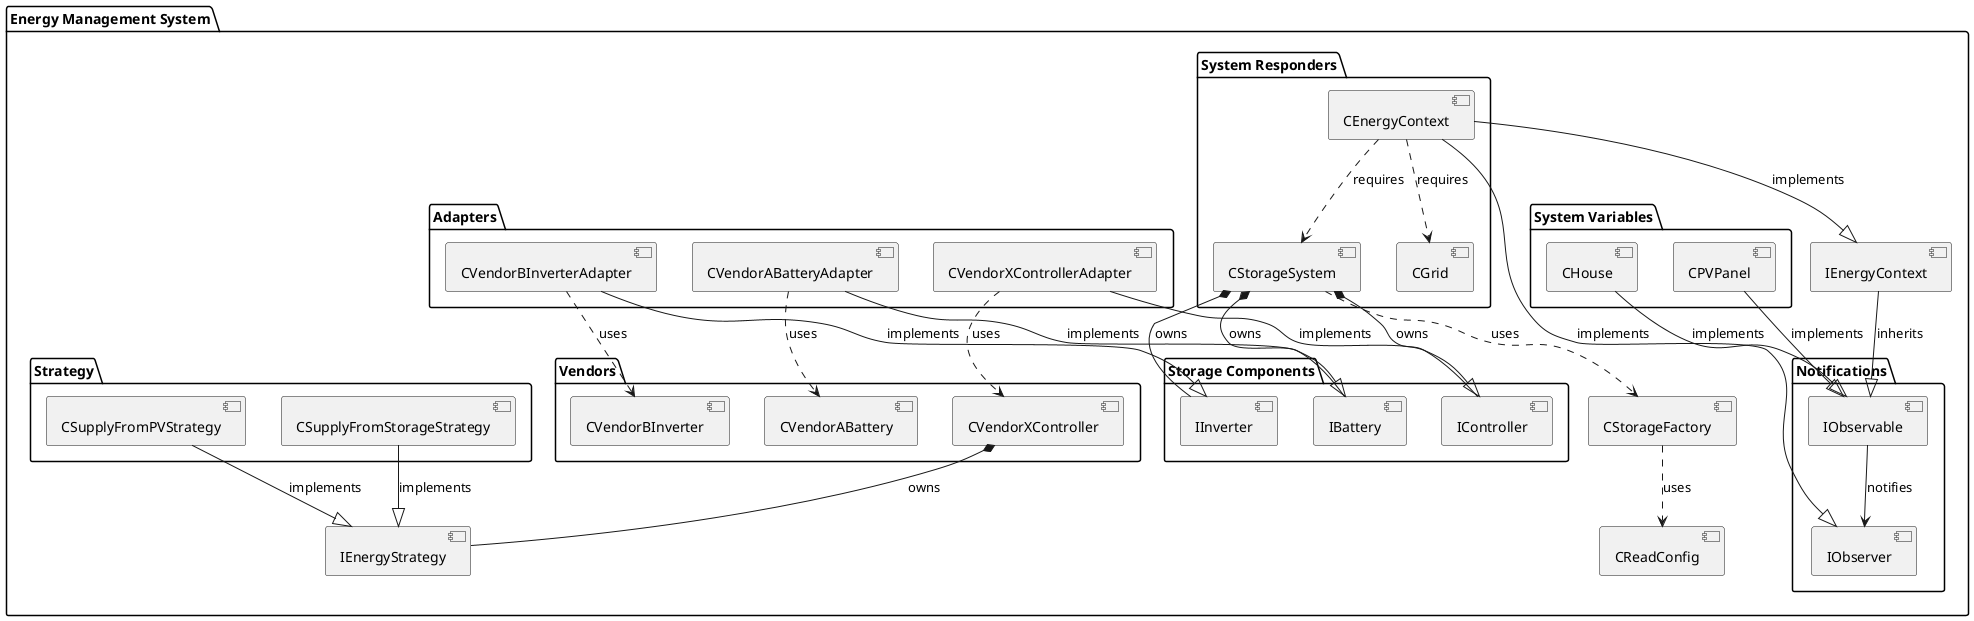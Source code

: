@startuml Component Diagram

package "Energy Management System" {
    package "System Variables" {
        [CPVPanel] 
        [CHouse] 
    }
        package "System Responders" {
        [CEnergyContext] ..> [CStorageSystem] : "requires"
        [CEnergyContext] ..> [CGrid] : "requires"
    }

    package "Notifications" {
        [IObservable]
        [IObserver]
    } 

    package "Storage Components" {
        [IController]
        [IInverter]
        [IBattery]
    }

    package "Vendors" {
        [CVendorABattery]
        [CVendorBInverter]
        [CVendorXController]
    }

    package "Adapters" {
        [CVendorABatteryAdapter]
        [CVendorBInverterAdapter]
        [CVendorXControllerAdapter]
    }

    package "Strategy" {
        [CSupplyFromPVStrategy]
        [CSupplyFromStorageStrategy]
    }

    [CPVPanel] --|> [IObservable] : "implements"
    [CHouse] --|> [IObservable] : "implements"

    [IObservable] --> [IObserver] : "notifies"

    [CEnergyContext] --|> [IEnergyContext] : "implements"
    [IEnergyContext] --|> [IObservable] : "inherits"
    [CEnergyContext] --|> [IObserver] : "implements"

    [CStorageSystem] *-- [IController] : "owns"
    [CStorageSystem] *-- [IInverter] : "owns"
    [CStorageSystem] *-- [IBattery] : "owns"
    [CStorageSystem] ..> [CStorageFactory] : "uses"

    [CStorageFactory] ..> [CReadConfig] : "uses"

    [CVendorABatteryAdapter] ..> [CVendorABattery] : "uses"
    [CVendorABatteryAdapter] --|> [IBattery] : "implements"

    [CVendorBInverterAdapter] ..> [CVendorBInverter] : "uses"
    [CVendorBInverterAdapter] --|> [IInverter] : "implements"

    [CVendorXControllerAdapter] ..> [CVendorXController] : "uses"
    [CVendorXControllerAdapter] --|> [IController] : "implements"

    [CSupplyFromPVStrategy] --|> [IEnergyStrategy] : "implements"
    [CSupplyFromStorageStrategy] --|> [IEnergyStrategy] : "implements"

    [CVendorXController] *-- [IEnergyStrategy] : "owns"

}

@enduml
